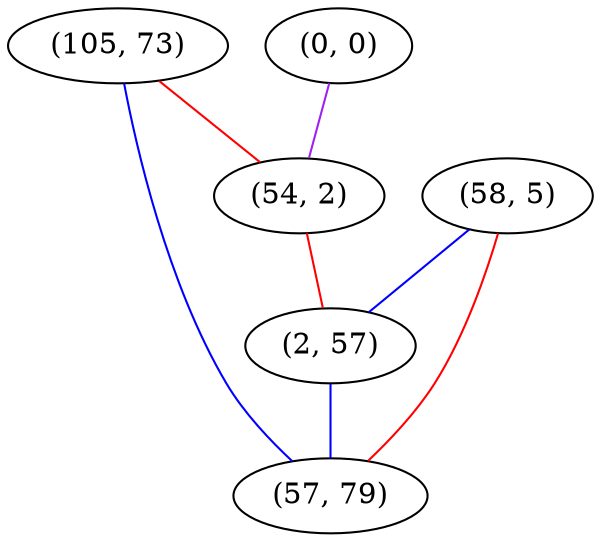 graph "" {
"(0, 0)";
"(105, 73)";
"(58, 5)";
"(54, 2)";
"(2, 57)";
"(57, 79)";
"(0, 0)" -- "(54, 2)"  [color=purple, key=0, weight=4];
"(105, 73)" -- "(54, 2)"  [color=red, key=0, weight=1];
"(105, 73)" -- "(57, 79)"  [color=blue, key=0, weight=3];
"(58, 5)" -- "(2, 57)"  [color=blue, key=0, weight=3];
"(58, 5)" -- "(57, 79)"  [color=red, key=0, weight=1];
"(54, 2)" -- "(2, 57)"  [color=red, key=0, weight=1];
"(2, 57)" -- "(57, 79)"  [color=blue, key=0, weight=3];
}
